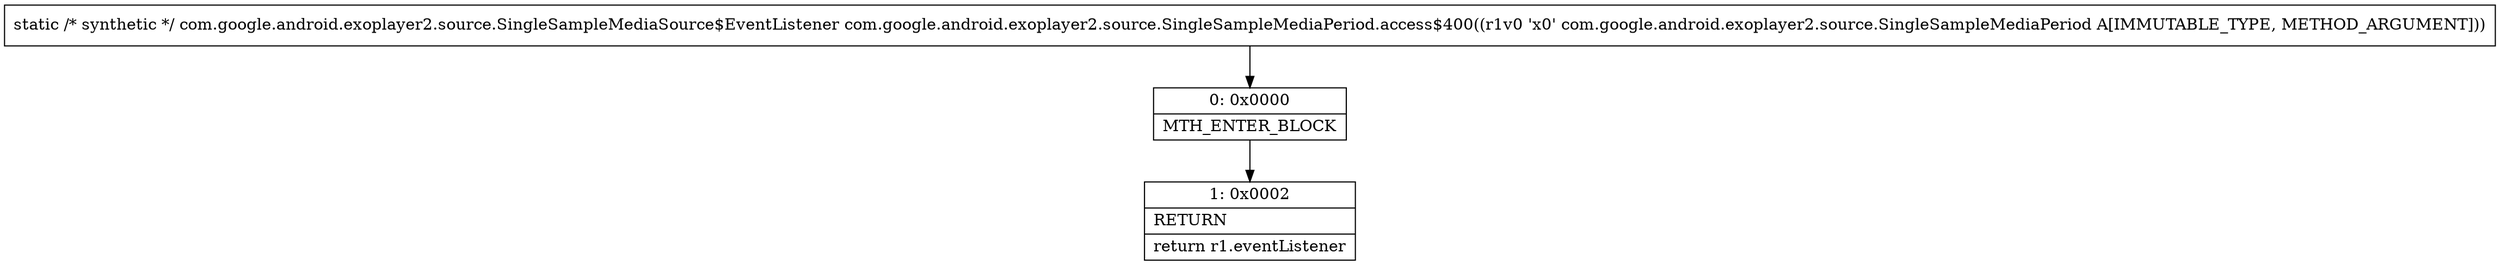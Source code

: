 digraph "CFG forcom.google.android.exoplayer2.source.SingleSampleMediaPeriod.access$400(Lcom\/google\/android\/exoplayer2\/source\/SingleSampleMediaPeriod;)Lcom\/google\/android\/exoplayer2\/source\/SingleSampleMediaSource$EventListener;" {
Node_0 [shape=record,label="{0\:\ 0x0000|MTH_ENTER_BLOCK\l}"];
Node_1 [shape=record,label="{1\:\ 0x0002|RETURN\l|return r1.eventListener\l}"];
MethodNode[shape=record,label="{static \/* synthetic *\/ com.google.android.exoplayer2.source.SingleSampleMediaSource$EventListener com.google.android.exoplayer2.source.SingleSampleMediaPeriod.access$400((r1v0 'x0' com.google.android.exoplayer2.source.SingleSampleMediaPeriod A[IMMUTABLE_TYPE, METHOD_ARGUMENT])) }"];
MethodNode -> Node_0;
Node_0 -> Node_1;
}

